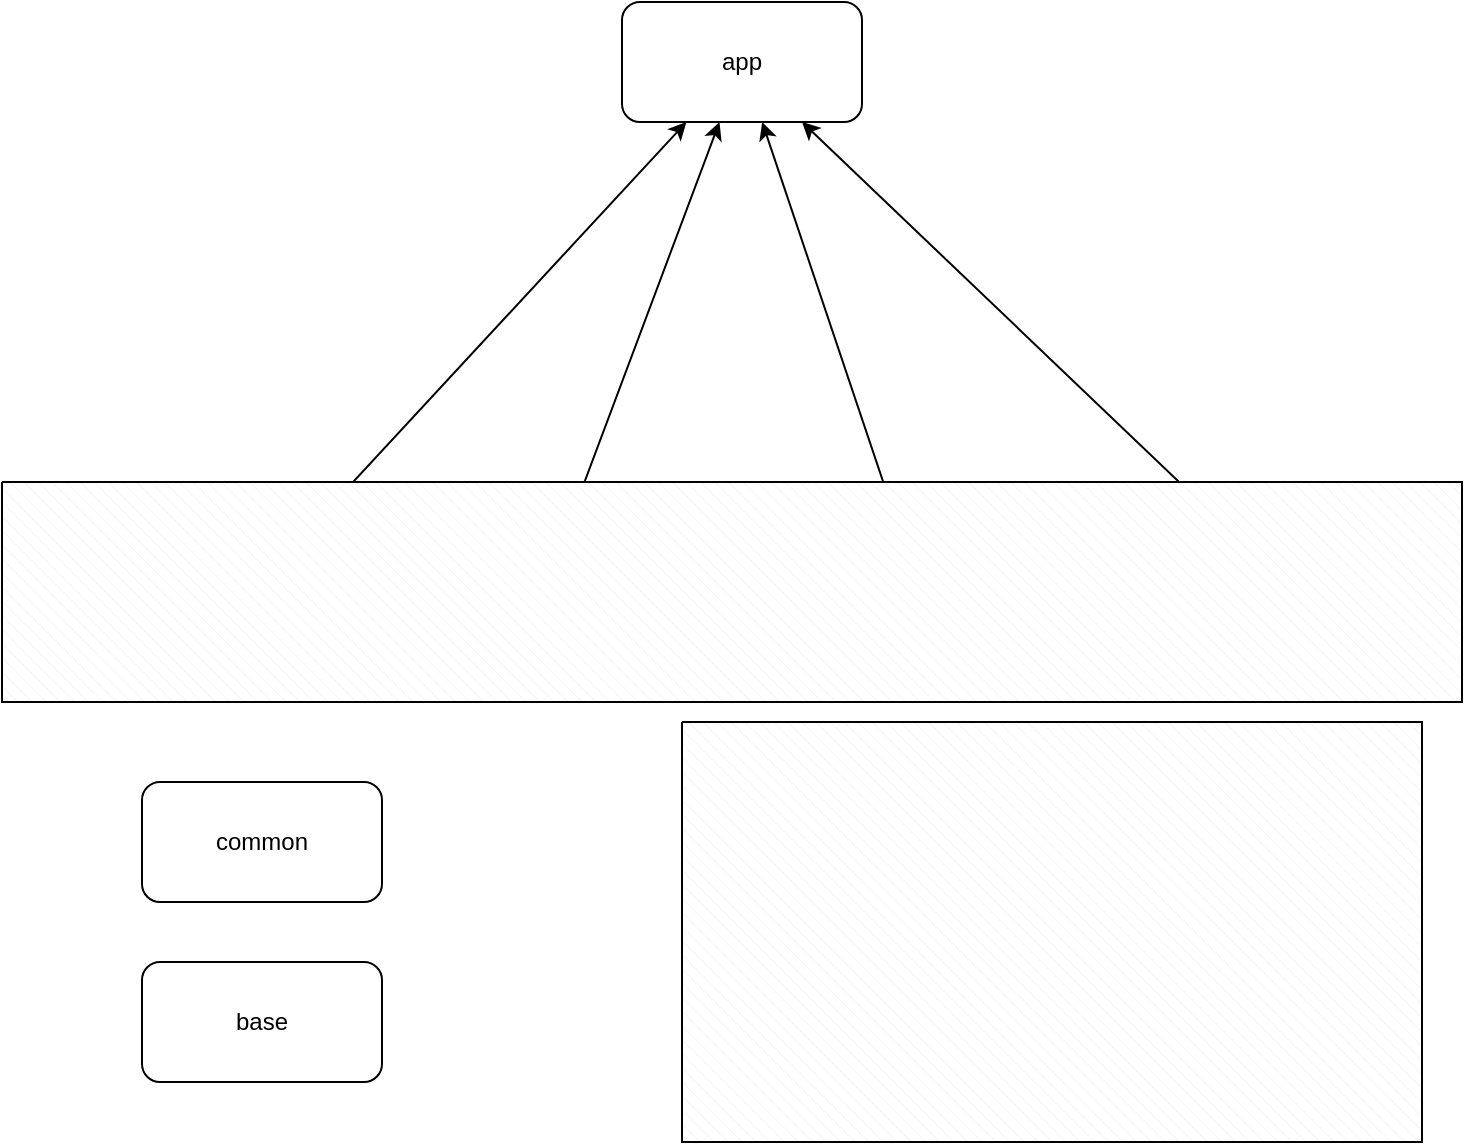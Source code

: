 <mxfile version="20.3.0" type="github">
  <diagram id="VfpOml4mOXi61mDwpz3c" name="第 1 页">
    <mxGraphModel dx="1297" dy="737" grid="1" gridSize="10" guides="1" tooltips="1" connect="1" arrows="1" fold="1" page="1" pageScale="1" pageWidth="827" pageHeight="1169" math="0" shadow="0">
      <root>
        <mxCell id="0" />
        <mxCell id="1" parent="0" />
        <mxCell id="n_736xCjy5BX4SQgWAhM-1" value="app" style="rounded=1;whiteSpace=wrap;html=1;" vertex="1" parent="1">
          <mxGeometry x="330" y="180" width="120" height="60" as="geometry" />
        </mxCell>
        <mxCell id="n_736xCjy5BX4SQgWAhM-2" value="entry&lt;br&gt;" style="rounded=1;whiteSpace=wrap;html=1;" vertex="1" parent="1">
          <mxGeometry x="80" y="450" width="120" height="60" as="geometry" />
        </mxCell>
        <mxCell id="n_736xCjy5BX4SQgWAhM-3" value="compoentA" style="rounded=1;whiteSpace=wrap;html=1;" vertex="1" parent="1">
          <mxGeometry x="240" y="450" width="120" height="60" as="geometry" />
        </mxCell>
        <mxCell id="n_736xCjy5BX4SQgWAhM-4" value="" style="endArrow=classic;html=1;rounded=0;" edge="1" parent="1" source="n_736xCjy5BX4SQgWAhM-2" target="n_736xCjy5BX4SQgWAhM-1">
          <mxGeometry width="50" height="50" relative="1" as="geometry">
            <mxPoint x="390" y="600" as="sourcePoint" />
            <mxPoint x="440" y="550" as="targetPoint" />
          </mxGeometry>
        </mxCell>
        <mxCell id="n_736xCjy5BX4SQgWAhM-7" value="compoentB" style="rounded=1;whiteSpace=wrap;html=1;" vertex="1" parent="1">
          <mxGeometry x="400" y="450" width="120" height="60" as="geometry" />
        </mxCell>
        <mxCell id="n_736xCjy5BX4SQgWAhM-9" value="" style="endArrow=classic;html=1;rounded=0;exitX=0.592;exitY=0.017;exitDx=0;exitDy=0;exitPerimeter=0;" edge="1" parent="1" source="n_736xCjy5BX4SQgWAhM-7" target="n_736xCjy5BX4SQgWAhM-1">
          <mxGeometry width="50" height="50" relative="1" as="geometry">
            <mxPoint x="390" y="600" as="sourcePoint" />
            <mxPoint x="440" y="550" as="targetPoint" />
          </mxGeometry>
        </mxCell>
        <mxCell id="n_736xCjy5BX4SQgWAhM-10" value="" style="endArrow=classic;html=1;rounded=0;exitX=0.5;exitY=0;exitDx=0;exitDy=0;" edge="1" parent="1" source="n_736xCjy5BX4SQgWAhM-3" target="n_736xCjy5BX4SQgWAhM-1">
          <mxGeometry width="50" height="50" relative="1" as="geometry">
            <mxPoint x="390" y="600" as="sourcePoint" />
            <mxPoint x="440" y="550" as="targetPoint" />
          </mxGeometry>
        </mxCell>
        <mxCell id="n_736xCjy5BX4SQgWAhM-11" value="Login" style="rounded=1;whiteSpace=wrap;html=1;" vertex="1" parent="1">
          <mxGeometry x="400" y="555" width="120" height="60" as="geometry" />
        </mxCell>
        <mxCell id="n_736xCjy5BX4SQgWAhM-12" value="Scan" style="rounded=1;whiteSpace=wrap;html=1;" vertex="1" parent="1">
          <mxGeometry x="560" y="555" width="120" height="60" as="geometry" />
        </mxCell>
        <mxCell id="n_736xCjy5BX4SQgWAhM-13" value="Video" style="rounded=1;whiteSpace=wrap;html=1;" vertex="1" parent="1">
          <mxGeometry x="400" y="645" width="120" height="60" as="geometry" />
        </mxCell>
        <mxCell id="n_736xCjy5BX4SQgWAhM-15" value="common" style="rounded=1;whiteSpace=wrap;html=1;" vertex="1" parent="1">
          <mxGeometry x="90" y="570" width="120" height="60" as="geometry" />
        </mxCell>
        <mxCell id="n_736xCjy5BX4SQgWAhM-16" value="base&lt;br&gt;" style="rounded=1;whiteSpace=wrap;html=1;" vertex="1" parent="1">
          <mxGeometry x="90" y="660" width="120" height="60" as="geometry" />
        </mxCell>
        <mxCell id="n_736xCjy5BX4SQgWAhM-17" value="compoentC" style="rounded=1;whiteSpace=wrap;html=1;" vertex="1" parent="1">
          <mxGeometry x="570" y="450" width="120" height="60" as="geometry" />
        </mxCell>
        <mxCell id="n_736xCjy5BX4SQgWAhM-18" value="" style="endArrow=classic;html=1;rounded=0;entryX=0.75;entryY=1;entryDx=0;entryDy=0;exitX=0.583;exitY=0;exitDx=0;exitDy=0;exitPerimeter=0;" edge="1" parent="1" source="n_736xCjy5BX4SQgWAhM-17" target="n_736xCjy5BX4SQgWAhM-1">
          <mxGeometry width="50" height="50" relative="1" as="geometry">
            <mxPoint x="390" y="400" as="sourcePoint" />
            <mxPoint x="440" y="350" as="targetPoint" />
          </mxGeometry>
        </mxCell>
        <mxCell id="n_736xCjy5BX4SQgWAhM-19" value="..." style="rounded=1;whiteSpace=wrap;html=1;" vertex="1" parent="1">
          <mxGeometry x="560" y="645" width="120" height="60" as="geometry" />
        </mxCell>
        <mxCell id="n_736xCjy5BX4SQgWAhM-20" value="" style="verticalLabelPosition=bottom;verticalAlign=top;html=1;shape=mxgraph.basic.patternFillRect;fillStyle=diagRev;step=5;fillStrokeWidth=0.2;fillStrokeColor=#dddddd;" vertex="1" parent="1">
          <mxGeometry x="360" y="540" width="370" height="210" as="geometry" />
        </mxCell>
        <mxCell id="n_736xCjy5BX4SQgWAhM-22" value="" style="verticalLabelPosition=bottom;verticalAlign=top;html=1;shape=mxgraph.basic.patternFillRect;fillStyle=diagRev;step=5;fillStrokeWidth=0.2;fillStrokeColor=#dddddd;" vertex="1" parent="1">
          <mxGeometry x="20" y="420" width="730" height="110" as="geometry" />
        </mxCell>
      </root>
    </mxGraphModel>
  </diagram>
</mxfile>
